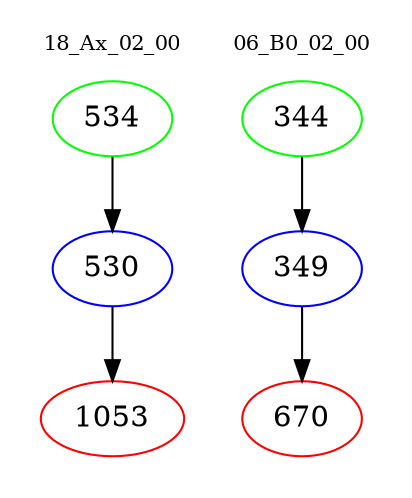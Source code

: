 digraph{
subgraph cluster_0 {
color = white
label = "18_Ax_02_00";
fontsize=10;
T0_534 [label="534", color="green"]
T0_534 -> T0_530 [color="black"]
T0_530 [label="530", color="blue"]
T0_530 -> T0_1053 [color="black"]
T0_1053 [label="1053", color="red"]
}
subgraph cluster_1 {
color = white
label = "06_B0_02_00";
fontsize=10;
T1_344 [label="344", color="green"]
T1_344 -> T1_349 [color="black"]
T1_349 [label="349", color="blue"]
T1_349 -> T1_670 [color="black"]
T1_670 [label="670", color="red"]
}
}
